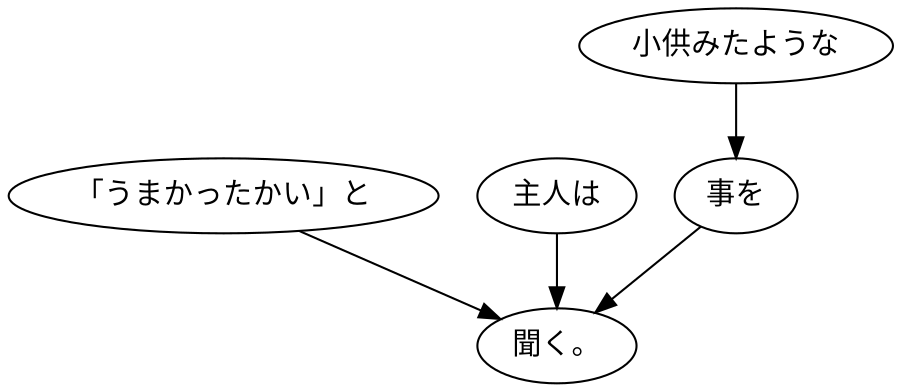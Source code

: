 digraph graph7955 {
	node0 [label="「うまかったかい」と"];
	node1 [label="主人は"];
	node2 [label="小供みたような"];
	node3 [label="事を"];
	node4 [label="聞く。"];
	node0 -> node4;
	node1 -> node4;
	node2 -> node3;
	node3 -> node4;
}
